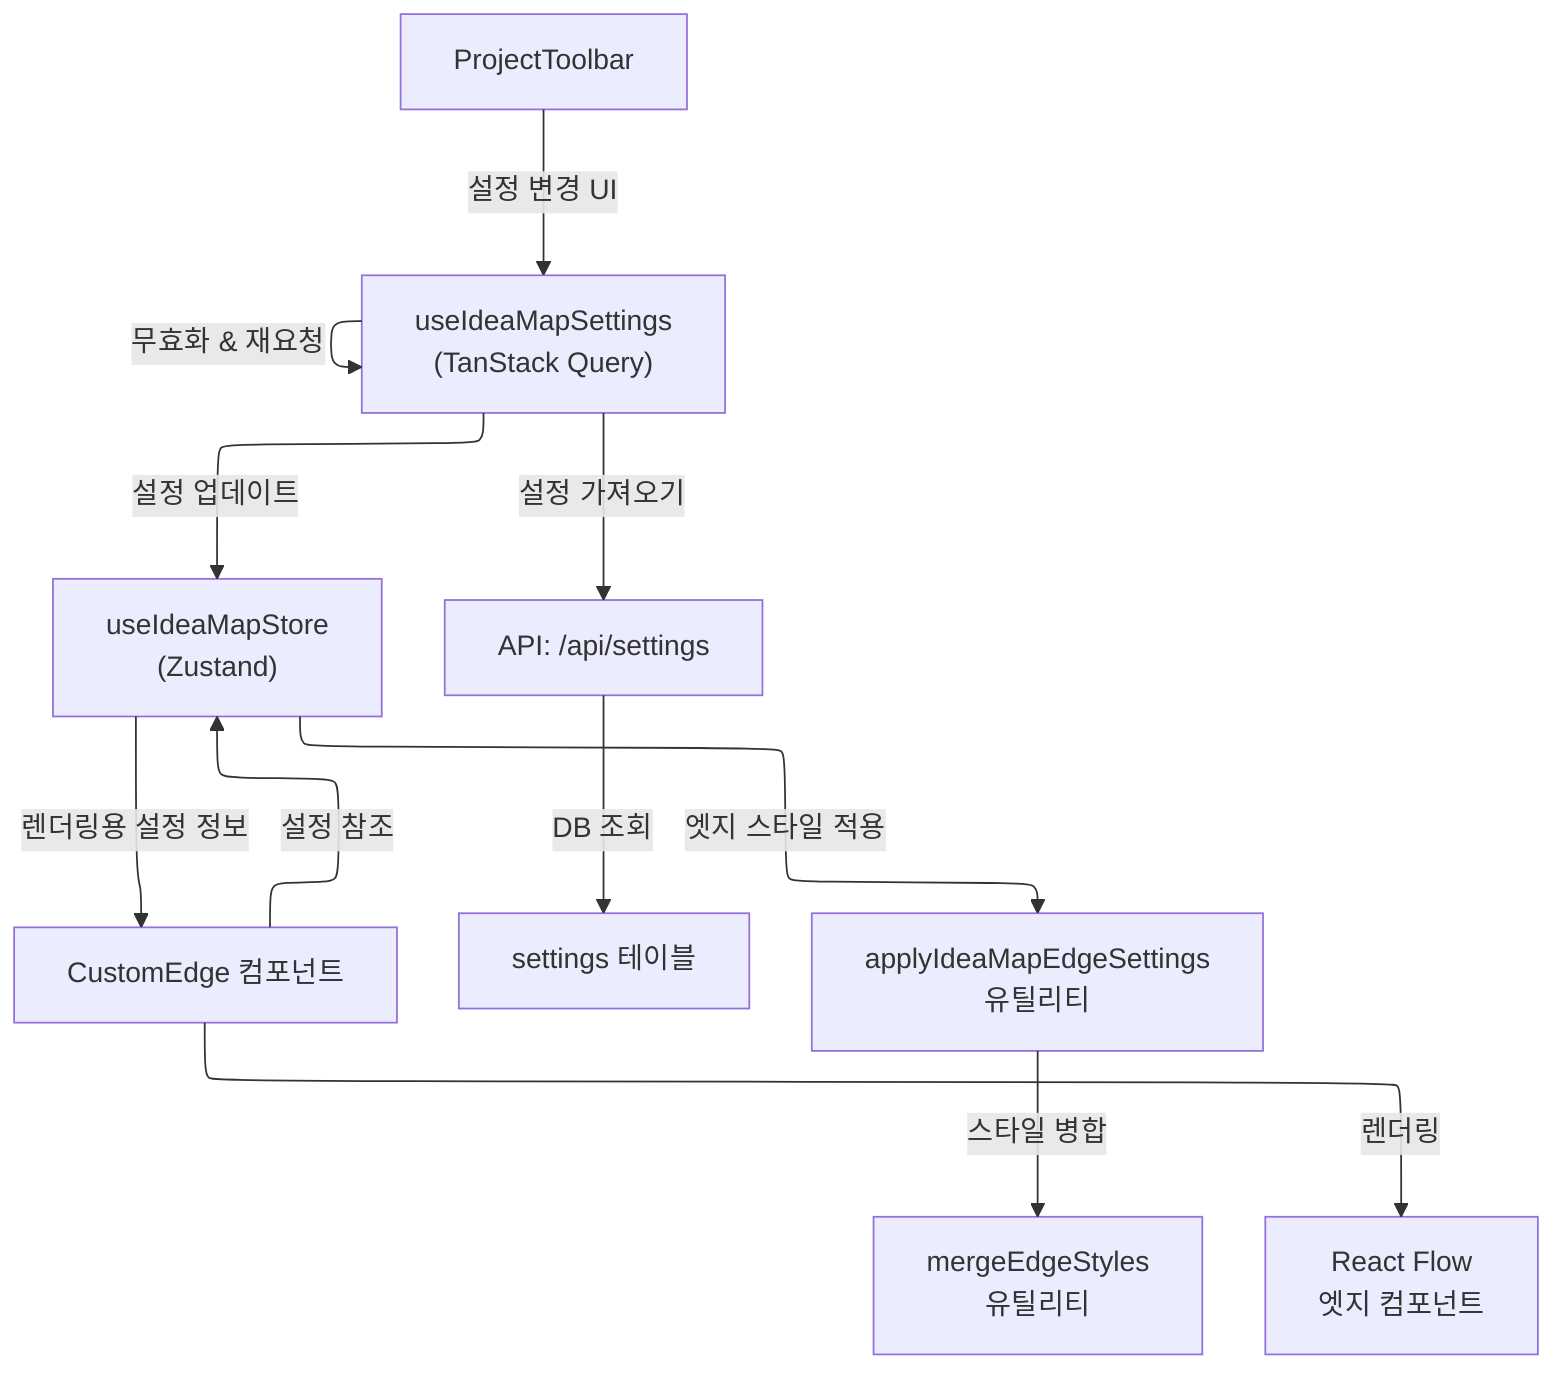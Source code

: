 ---
config:
  layout: elk
  elk:
    nodePlacementStrategy: NETWORK_SIMPLEX
---

graph TD
    A["CustomEdge 컴포넌트"] -->|설정 참조| B["useIdeaMapStore<br/>(Zustand)"]
    B -->|렌더링용 설정 정보| A

    C["ProjectToolbar"] -->|설정 변경 UI| D["useIdeaMapSettings<br/>(TanStack Query)"]
    D -->|설정 가져오기| E["API: /api/settings"]
    E -->|DB 조회| F["settings 테이블"]

    D -->|설정 업데이트| B
    D -->|무효화 & 재요청| D

    B -->|엣지 스타일 적용| G["applyIdeaMapEdgeSettings<br/>유틸리티"]
    G -->|스타일 병합| H["mergeEdgeStyles<br/>유틸리티"]

    A -->|렌더링| I["React Flow<br/>엣지 컴포넌트"]